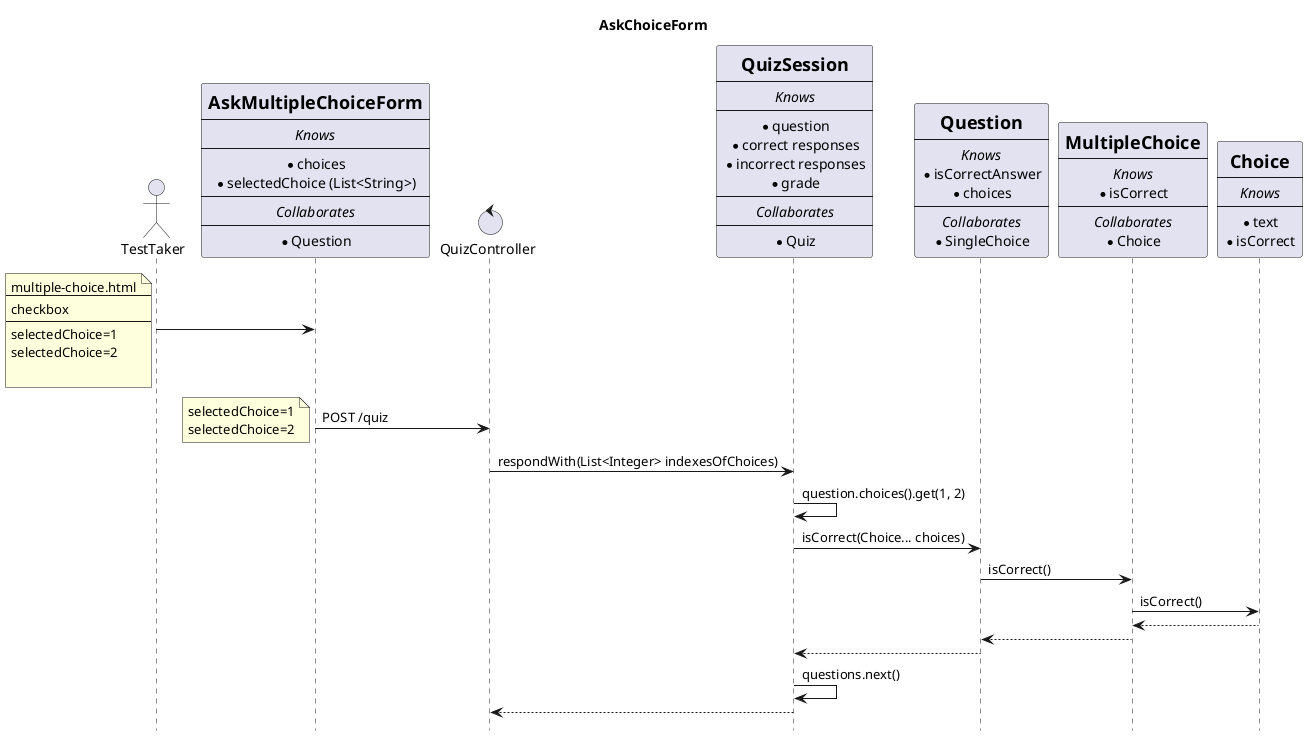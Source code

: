 @startuml
hide footbox

title AskChoiceForm
actor       TestTaker as taker
participant multipleForm [
    =AskMultipleChoiceForm
    ----
    ====Knows
    ----
    * choices
    * selectedChoice (List<String>)
    ----
    ====Collaborates
    ----
    * Question
]
control     QuizController  as ctrl
participant session [
    =QuizSession
    ----
    ====Knows
    ----
    * question
    * correct responses
    * incorrect responses
    * grade
    ----
    ====Collaborates
    ----
    * Quiz
]

participant question [
    =Question
    ----
    ====Knows
    * isCorrectAnswer
    * choices
    ----
    ====Collaborates
    * SingleChoice
]

participant multipleChoice [
    =MultipleChoice
    ----
    ====Knows
    * isCorrect
    ----
    ====Collaborates
    * Choice
]

participant choice [
    =Choice
    ----
    ====Knows
    ----
    * text
    * isCorrect
]

taker -> multipleForm
note left
multiple-choice.html
--
checkbox
--
selectedChoice=1
selectedChoice=2

end note
multipleForm -> ctrl : POST /quiz
note left
selectedChoice=1
selectedChoice=2
end note
ctrl -> session : respondWith(List<Integer> indexesOfChoices)
session -> session : question.choices().get(1, 2)
session -> question : isCorrect(Choice... choices)
question -> multipleChoice : isCorrect()
multipleChoice -> choice : isCorrect()
multipleChoice <-- choice
question <-- multipleChoice
session <-- question
session -> session : questions.next()
ctrl <-- session
@enduml